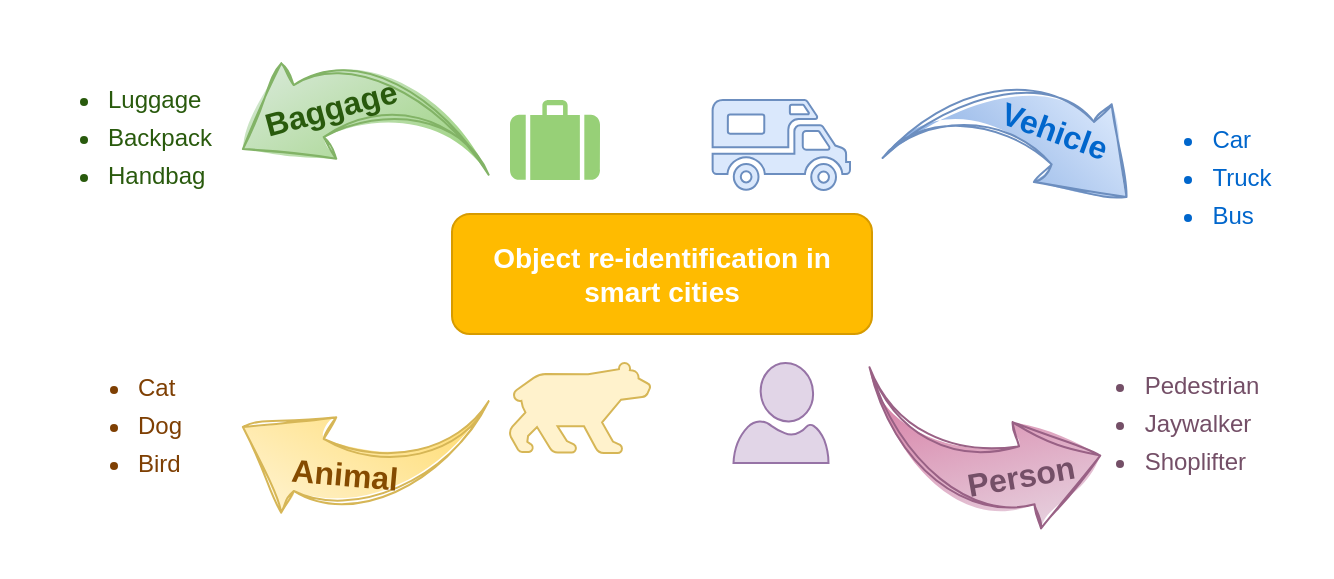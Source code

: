 <mxfile version="26.0.4">
  <diagram name="Page-1" id="_WKUjk_ouQ1p5Q2WhDgg">
    <mxGraphModel dx="934" dy="547" grid="1" gridSize="10" guides="1" tooltips="1" connect="1" arrows="1" fold="1" page="1" pageScale="1" pageWidth="827" pageHeight="1169" math="0" shadow="0">
      <root>
        <mxCell id="0" />
        <mxCell id="1" parent="0" />
        <mxCell id="-QXB7nVGdJtn-JyD2IQ0-36" value="Object re-identification in smart cities" style="rounded=1;whiteSpace=wrap;html=1;fillColor=#FFBB00;strokeColor=#d79b00;fontColor=light-dark(#ffffff, #ededed);fontStyle=1;fontSize=14;" vertex="1" parent="1">
          <mxGeometry x="340" y="208" width="210" height="60" as="geometry" />
        </mxCell>
        <mxCell id="-QXB7nVGdJtn-JyD2IQ0-38" value="" style="html=1;shadow=0;dashed=0;align=center;verticalAlign=middle;shape=mxgraph.arrows2.jumpInArrow;dy=15;dx=38;arrowHead=55;rotation=-150;sketch=1;curveFitting=1;jiggle=2;fillColor=#fff2cc;strokeColor=#d6b656;gradientColor=#ffd966;" vertex="1" parent="1">
          <mxGeometry x="240" y="270" width="100" height="100" as="geometry" />
        </mxCell>
        <mxCell id="-QXB7nVGdJtn-JyD2IQ0-39" value="" style="html=1;shadow=0;dashed=0;align=center;verticalAlign=middle;shape=mxgraph.arrows2.jumpInArrow;dy=15;dx=38;arrowHead=55;rotation=-210;flipV=1;sketch=1;curveFitting=1;jiggle=2;fillColor=#d5e8d4;strokeColor=#82b366;gradientColor=#97d077;" vertex="1" parent="1">
          <mxGeometry x="240" y="120" width="100" height="100" as="geometry" />
        </mxCell>
        <mxCell id="-QXB7nVGdJtn-JyD2IQ0-40" value="" style="html=1;shadow=0;dashed=0;align=center;verticalAlign=middle;shape=mxgraph.arrows2.jumpInArrow;dy=15;dx=38;arrowHead=55;rotation=-195;sketch=1;curveFitting=1;jiggle=2;flipH=1;fillColor=#e6d0de;strokeColor=#996185;gradientColor=#d5739d;" vertex="1" parent="1">
          <mxGeometry x="560" y="270" width="100" height="100" as="geometry" />
        </mxCell>
        <mxCell id="-QXB7nVGdJtn-JyD2IQ0-41" value="" style="html=1;shadow=0;dashed=0;align=center;verticalAlign=middle;shape=mxgraph.arrows2.jumpInArrow;dy=15;dx=38;arrowHead=55;rotation=-135;flipV=1;sketch=1;curveFitting=1;jiggle=2;flipH=1;fillColor=#dae8fc;strokeColor=#6c8ebf;gradientColor=#7ea6e0;" vertex="1" parent="1">
          <mxGeometry x="576" y="130" width="100" height="100" as="geometry" />
        </mxCell>
        <mxCell id="-QXB7nVGdJtn-JyD2IQ0-42" value="Baggage" style="text;html=1;align=center;verticalAlign=middle;resizable=0;points=[];autosize=1;strokeColor=none;fillColor=none;rounded=0;fontSize=16;fontStyle=1;spacing=2;textShadow=0;labelBorderColor=none;labelBackgroundColor=none;fontColor=#295A0D;rotation=-15;" vertex="1" parent="1">
          <mxGeometry x="234" y="140" width="90" height="30" as="geometry" />
        </mxCell>
        <mxCell id="-QXB7nVGdJtn-JyD2IQ0-43" value="Animal" style="text;html=1;align=center;verticalAlign=middle;resizable=0;points=[];autosize=1;strokeColor=none;fillColor=none;rounded=0;fontSize=16;fontStyle=1;spacing=2;textShadow=0;labelBorderColor=none;labelBackgroundColor=none;fontColor=#854B00;rotation=5;" vertex="1" parent="1">
          <mxGeometry x="251" y="323" width="70" height="30" as="geometry" />
        </mxCell>
        <mxCell id="-QXB7nVGdJtn-JyD2IQ0-44" value="&lt;span style=&quot;color: rgb(116, 79, 103);&quot;&gt;Person&lt;/span&gt;" style="text;html=1;align=center;verticalAlign=middle;resizable=0;points=[];autosize=1;strokeColor=none;fillColor=none;rounded=0;fontSize=16;fontStyle=1;spacing=2;textShadow=0;labelBorderColor=none;labelBackgroundColor=none;fontColor=#CDA2BE;rotation=-10;" vertex="1" parent="1">
          <mxGeometry x="589" y="324" width="70" height="30" as="geometry" />
        </mxCell>
        <mxCell id="-QXB7nVGdJtn-JyD2IQ0-45" value="&lt;span style=&quot;color: rgb(0, 102, 204);&quot;&gt;Vehicle&lt;/span&gt;" style="text;html=1;align=center;verticalAlign=middle;resizable=0;points=[];autosize=1;strokeColor=none;fillColor=none;rounded=0;fontSize=16;fontStyle=1;spacing=2;textShadow=0;labelBorderColor=none;labelBackgroundColor=none;fontColor=#CDA2BE;rotation=20;" vertex="1" parent="1">
          <mxGeometry x="601" y="151" width="80" height="30" as="geometry" />
        </mxCell>
        <mxCell id="-QXB7nVGdJtn-JyD2IQ0-46" value="" style="shape=mxgraph.signs.travel.baggage;html=1;pointerEvents=1;fillColor=#97D077;strokeColor=none;verticalLabelPosition=bottom;verticalAlign=top;align=center;fontColor=#295A0D;" vertex="1" parent="1">
          <mxGeometry x="369" y="151" width="45" height="40" as="geometry" />
        </mxCell>
        <mxCell id="-QXB7nVGdJtn-JyD2IQ0-49" value="" style="shape=mxgraph.signs.sports.rv;html=1;pointerEvents=1;fillColor=#dae8fc;strokeColor=#6c8ebf;verticalLabelPosition=bottom;verticalAlign=top;align=center;" vertex="1" parent="1">
          <mxGeometry x="470" y="151" width="69" height="45" as="geometry" />
        </mxCell>
        <mxCell id="-QXB7nVGdJtn-JyD2IQ0-71" value="" style="shape=mxgraph.signs.animals.bear_1;html=1;pointerEvents=1;fillColor=#fff2cc;strokeColor=#d6b656;verticalLabelPosition=bottom;verticalAlign=top;align=center;" vertex="1" parent="1">
          <mxGeometry x="369" y="282.5" width="70" height="45" as="geometry" />
        </mxCell>
        <mxCell id="-QXB7nVGdJtn-JyD2IQ0-72" value="" style="verticalLabelPosition=bottom;html=1;verticalAlign=top;align=center;strokeColor=#9673a6;fillColor=#e1d5e7;shape=mxgraph.azure.user;" vertex="1" parent="1">
          <mxGeometry x="480.75" y="282.5" width="47.5" height="50" as="geometry" />
        </mxCell>
        <mxCell id="-QXB7nVGdJtn-JyD2IQ0-73" value="&lt;div align=&quot;left&quot; style=&quot;line-height: 160%;&quot;&gt;&lt;ul&gt;&lt;li&gt;Luggage&lt;/li&gt;&lt;li&gt;Backpack&lt;/li&gt;&lt;li&gt;Handbag&lt;br&gt;&lt;/li&gt;&lt;/ul&gt;&lt;/div&gt;" style="text;strokeColor=none;align=center;fillColor=none;html=1;verticalAlign=middle;whiteSpace=wrap;rounded=0;spacing=6;fontColor=#295A0D;" vertex="1" parent="1">
          <mxGeometry x="114" y="130" width="120" height="80" as="geometry" />
        </mxCell>
        <mxCell id="-QXB7nVGdJtn-JyD2IQ0-74" value="&lt;div style=&quot;line-height: 160%;&quot; align=&quot;left&quot;&gt;&lt;ul&gt;&lt;li&gt;&lt;span style=&quot;&quot;&gt;Cat&lt;/span&gt;&lt;/li&gt;&lt;li&gt;&lt;span style=&quot;&quot;&gt;&lt;span style=&quot;&quot;&gt;&lt;span style=&quot;&quot;&gt;Dog&lt;/span&gt;&lt;/span&gt;&lt;span style=&quot;&quot;&gt;&lt;span style=&quot;&quot;&gt;&lt;br&gt;&lt;/span&gt;&lt;/span&gt;&lt;/span&gt;&lt;/li&gt;&lt;li&gt;&lt;span style=&quot;&quot;&gt;&lt;span style=&quot;&quot;&gt;&lt;span style=&quot;&quot;&gt;Bird&lt;/span&gt;&lt;/span&gt;&lt;span style=&quot;&quot;&gt;&lt;span style=&quot;&quot;&gt;&lt;br&gt;&lt;/span&gt;&lt;/span&gt;&lt;/span&gt;&lt;/li&gt;&lt;/ul&gt;&lt;/div&gt;" style="text;strokeColor=none;align=center;fillColor=none;html=1;verticalAlign=middle;whiteSpace=wrap;rounded=0;spacing=6;fontColor=#7E3F03;" vertex="1" parent="1">
          <mxGeometry x="114" y="274" width="120" height="80" as="geometry" />
        </mxCell>
        <mxCell id="-QXB7nVGdJtn-JyD2IQ0-75" value="&lt;div align=&quot;left&quot; style=&quot;line-height: 160%;&quot;&gt;&lt;ul&gt;&lt;li&gt;&lt;span style=&quot;&quot;&gt;Pedestrian&lt;/span&gt;&lt;/li&gt;&lt;li&gt;&lt;span style=&quot;&quot;&gt;&lt;span style=&quot;&quot;&gt;&lt;span style=&quot;&quot;&gt;Jaywalker&lt;/span&gt;&lt;/span&gt;&lt;span style=&quot;&quot;&gt;&lt;span style=&quot;&quot;&gt;&lt;br&gt;&lt;/span&gt;&lt;/span&gt;&lt;/span&gt;&lt;/li&gt;&lt;li&gt;&lt;span style=&quot;&quot;&gt;&lt;span style=&quot;&quot;&gt;&lt;span style=&quot;&quot;&gt;Shoplifter&lt;/span&gt;&lt;/span&gt;&lt;span style=&quot;&quot;&gt;&lt;span style=&quot;&quot;&gt;&lt;br&gt;&lt;/span&gt;&lt;/span&gt;&lt;/span&gt;&lt;/li&gt;&lt;/ul&gt;&lt;/div&gt;" style="text;strokeColor=none;align=center;fillColor=none;html=1;verticalAlign=middle;whiteSpace=wrap;rounded=0;spacing=6;fontColor=#744F67;" vertex="1" parent="1">
          <mxGeometry x="630" y="273" width="130" height="80" as="geometry" />
        </mxCell>
        <mxCell id="-QXB7nVGdJtn-JyD2IQ0-76" value="&lt;div style=&quot;line-height: 160%;&quot; align=&quot;left&quot;&gt;&lt;ul&gt;&lt;li&gt;&lt;span style=&quot;&quot;&gt;Car&lt;/span&gt;&lt;/li&gt;&lt;li&gt;&lt;span style=&quot;&quot;&gt;&lt;span style=&quot;&quot;&gt;&lt;span style=&quot;&quot;&gt;Truck&lt;/span&gt;&lt;/span&gt;&lt;span style=&quot;&quot;&gt;&lt;span style=&quot;&quot;&gt;&lt;br&gt;&lt;/span&gt;&lt;/span&gt;&lt;/span&gt;&lt;/li&gt;&lt;li&gt;&lt;span style=&quot;&quot;&gt;&lt;span style=&quot;&quot;&gt;&lt;span style=&quot;&quot;&gt;Bus&lt;/span&gt;&lt;/span&gt;&lt;span style=&quot;&quot;&gt;&lt;span style=&quot;&quot;&gt;&lt;br&gt;&lt;/span&gt;&lt;/span&gt;&lt;/span&gt;&lt;/li&gt;&lt;/ul&gt;&lt;/div&gt;" style="text;strokeColor=none;align=center;fillColor=none;html=1;verticalAlign=middle;whiteSpace=wrap;rounded=0;spacing=6;fontColor=#0066CC;" vertex="1" parent="1">
          <mxGeometry x="650" y="150" width="130" height="80" as="geometry" />
        </mxCell>
      </root>
    </mxGraphModel>
  </diagram>
</mxfile>
